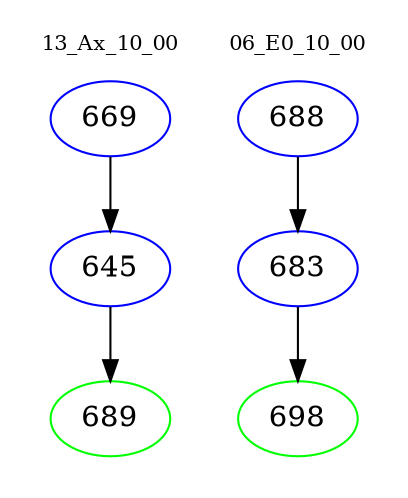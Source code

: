 digraph{
subgraph cluster_0 {
color = white
label = "13_Ax_10_00";
fontsize=10;
T0_669 [label="669", color="blue"]
T0_669 -> T0_645 [color="black"]
T0_645 [label="645", color="blue"]
T0_645 -> T0_689 [color="black"]
T0_689 [label="689", color="green"]
}
subgraph cluster_1 {
color = white
label = "06_E0_10_00";
fontsize=10;
T1_688 [label="688", color="blue"]
T1_688 -> T1_683 [color="black"]
T1_683 [label="683", color="blue"]
T1_683 -> T1_698 [color="black"]
T1_698 [label="698", color="green"]
}
}
